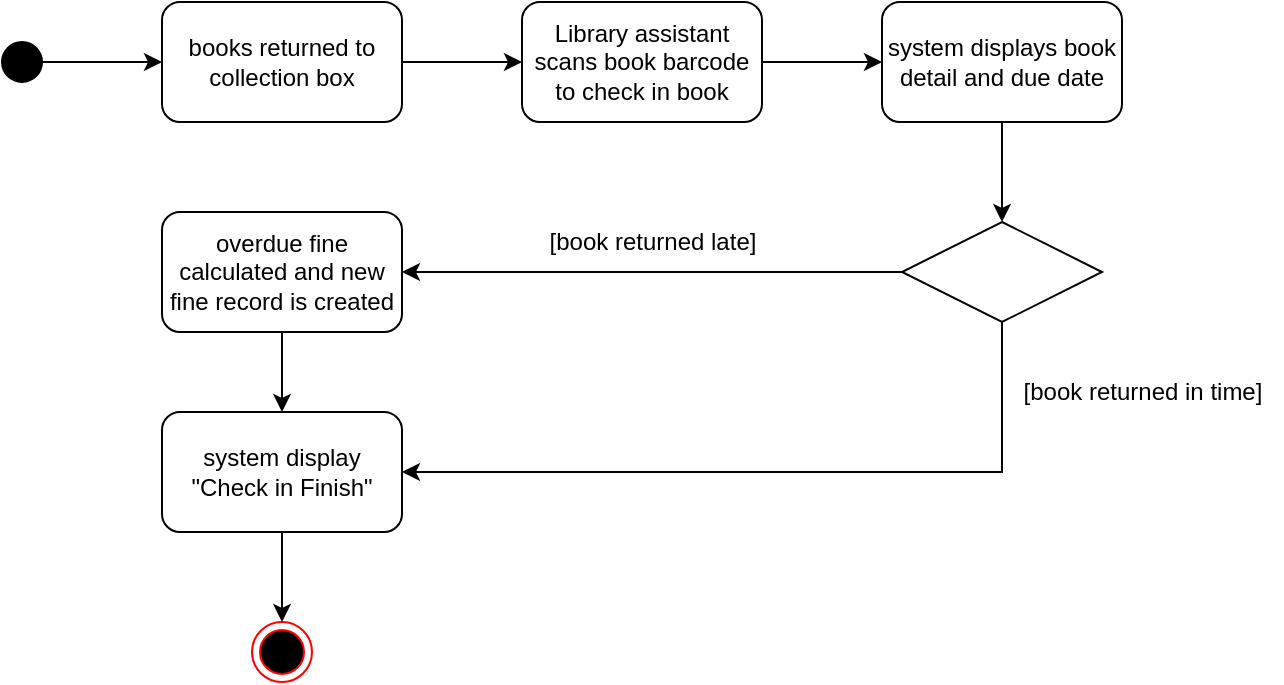 <mxfile version="24.8.4">
  <diagram name="Page-1" id="sGiX_tDow7zWMwkAg3KQ">
    <mxGraphModel dx="1050" dy="522" grid="1" gridSize="10" guides="1" tooltips="1" connect="1" arrows="1" fold="1" page="1" pageScale="1" pageWidth="850" pageHeight="1100" math="0" shadow="0">
      <root>
        <mxCell id="0" />
        <mxCell id="1" parent="0" />
        <mxCell id="aHAB_LyVnFk-L-Fg9SyF-11" value="" style="edgeStyle=orthogonalEdgeStyle;rounded=0;orthogonalLoop=1;jettySize=auto;html=1;" edge="1" parent="1" source="aHAB_LyVnFk-L-Fg9SyF-1" target="aHAB_LyVnFk-L-Fg9SyF-3">
          <mxGeometry relative="1" as="geometry" />
        </mxCell>
        <mxCell id="aHAB_LyVnFk-L-Fg9SyF-1" value="" style="ellipse;whiteSpace=wrap;html=1;aspect=fixed;fillColor=#000000;" vertex="1" parent="1">
          <mxGeometry x="70" y="110" width="20" height="20" as="geometry" />
        </mxCell>
        <mxCell id="aHAB_LyVnFk-L-Fg9SyF-2" value="" style="ellipse;html=1;shape=endState;fillColor=#000000;strokeColor=#ff0000;" vertex="1" parent="1">
          <mxGeometry x="195" y="400" width="30" height="30" as="geometry" />
        </mxCell>
        <mxCell id="aHAB_LyVnFk-L-Fg9SyF-12" value="" style="edgeStyle=orthogonalEdgeStyle;rounded=0;orthogonalLoop=1;jettySize=auto;html=1;" edge="1" parent="1" source="aHAB_LyVnFk-L-Fg9SyF-3" target="aHAB_LyVnFk-L-Fg9SyF-4">
          <mxGeometry relative="1" as="geometry" />
        </mxCell>
        <mxCell id="aHAB_LyVnFk-L-Fg9SyF-3" value="books returned to collection box" style="rounded=1;whiteSpace=wrap;html=1;" vertex="1" parent="1">
          <mxGeometry x="150" y="90" width="120" height="60" as="geometry" />
        </mxCell>
        <mxCell id="aHAB_LyVnFk-L-Fg9SyF-13" value="" style="edgeStyle=orthogonalEdgeStyle;rounded=0;orthogonalLoop=1;jettySize=auto;html=1;" edge="1" parent="1" source="aHAB_LyVnFk-L-Fg9SyF-4" target="aHAB_LyVnFk-L-Fg9SyF-5">
          <mxGeometry relative="1" as="geometry" />
        </mxCell>
        <mxCell id="aHAB_LyVnFk-L-Fg9SyF-4" value="Library assistant scans book barcode to check in book" style="rounded=1;whiteSpace=wrap;html=1;" vertex="1" parent="1">
          <mxGeometry x="330" y="90" width="120" height="60" as="geometry" />
        </mxCell>
        <mxCell id="aHAB_LyVnFk-L-Fg9SyF-14" value="" style="edgeStyle=orthogonalEdgeStyle;rounded=0;orthogonalLoop=1;jettySize=auto;html=1;" edge="1" parent="1" source="aHAB_LyVnFk-L-Fg9SyF-5" target="aHAB_LyVnFk-L-Fg9SyF-6">
          <mxGeometry relative="1" as="geometry" />
        </mxCell>
        <mxCell id="aHAB_LyVnFk-L-Fg9SyF-5" value="system displays book detail and due date" style="rounded=1;whiteSpace=wrap;html=1;" vertex="1" parent="1">
          <mxGeometry x="510" y="90" width="120" height="60" as="geometry" />
        </mxCell>
        <mxCell id="aHAB_LyVnFk-L-Fg9SyF-15" value="" style="edgeStyle=orthogonalEdgeStyle;rounded=0;orthogonalLoop=1;jettySize=auto;html=1;entryX=1;entryY=0.5;entryDx=0;entryDy=0;" edge="1" parent="1" source="aHAB_LyVnFk-L-Fg9SyF-6" target="aHAB_LyVnFk-L-Fg9SyF-7">
          <mxGeometry relative="1" as="geometry" />
        </mxCell>
        <mxCell id="aHAB_LyVnFk-L-Fg9SyF-6" value="" style="rhombus;whiteSpace=wrap;html=1;" vertex="1" parent="1">
          <mxGeometry x="520" y="200" width="100" height="50" as="geometry" />
        </mxCell>
        <mxCell id="aHAB_LyVnFk-L-Fg9SyF-18" value="" style="edgeStyle=orthogonalEdgeStyle;rounded=0;orthogonalLoop=1;jettySize=auto;html=1;" edge="1" parent="1" source="aHAB_LyVnFk-L-Fg9SyF-7" target="aHAB_LyVnFk-L-Fg9SyF-10">
          <mxGeometry relative="1" as="geometry" />
        </mxCell>
        <mxCell id="aHAB_LyVnFk-L-Fg9SyF-7" value="overdue fine calculated and new fine record is created" style="rounded=1;whiteSpace=wrap;html=1;" vertex="1" parent="1">
          <mxGeometry x="150" y="195" width="120" height="60" as="geometry" />
        </mxCell>
        <mxCell id="aHAB_LyVnFk-L-Fg9SyF-8" value="[book returned late]" style="text;html=1;align=center;verticalAlign=middle;resizable=0;points=[];autosize=1;strokeColor=none;fillColor=none;" vertex="1" parent="1">
          <mxGeometry x="330" y="195" width="130" height="30" as="geometry" />
        </mxCell>
        <mxCell id="aHAB_LyVnFk-L-Fg9SyF-9" value="[book returned in time]" style="text;html=1;align=center;verticalAlign=middle;resizable=0;points=[];autosize=1;strokeColor=none;fillColor=none;" vertex="1" parent="1">
          <mxGeometry x="570" y="270" width="140" height="30" as="geometry" />
        </mxCell>
        <mxCell id="aHAB_LyVnFk-L-Fg9SyF-17" value="" style="edgeStyle=orthogonalEdgeStyle;rounded=0;orthogonalLoop=1;jettySize=auto;html=1;" edge="1" parent="1" source="aHAB_LyVnFk-L-Fg9SyF-10" target="aHAB_LyVnFk-L-Fg9SyF-2">
          <mxGeometry relative="1" as="geometry" />
        </mxCell>
        <mxCell id="aHAB_LyVnFk-L-Fg9SyF-10" value="system display &quot;Check in Finish&quot;" style="rounded=1;whiteSpace=wrap;html=1;" vertex="1" parent="1">
          <mxGeometry x="150" y="295" width="120" height="60" as="geometry" />
        </mxCell>
        <mxCell id="aHAB_LyVnFk-L-Fg9SyF-16" value="" style="endArrow=classic;html=1;rounded=0;exitX=0.5;exitY=1;exitDx=0;exitDy=0;entryX=1;entryY=0.5;entryDx=0;entryDy=0;edgeStyle=orthogonalEdgeStyle;" edge="1" parent="1" source="aHAB_LyVnFk-L-Fg9SyF-6" target="aHAB_LyVnFk-L-Fg9SyF-10">
          <mxGeometry width="50" height="50" relative="1" as="geometry">
            <mxPoint x="510" y="370" as="sourcePoint" />
            <mxPoint x="560" y="320" as="targetPoint" />
          </mxGeometry>
        </mxCell>
      </root>
    </mxGraphModel>
  </diagram>
</mxfile>

